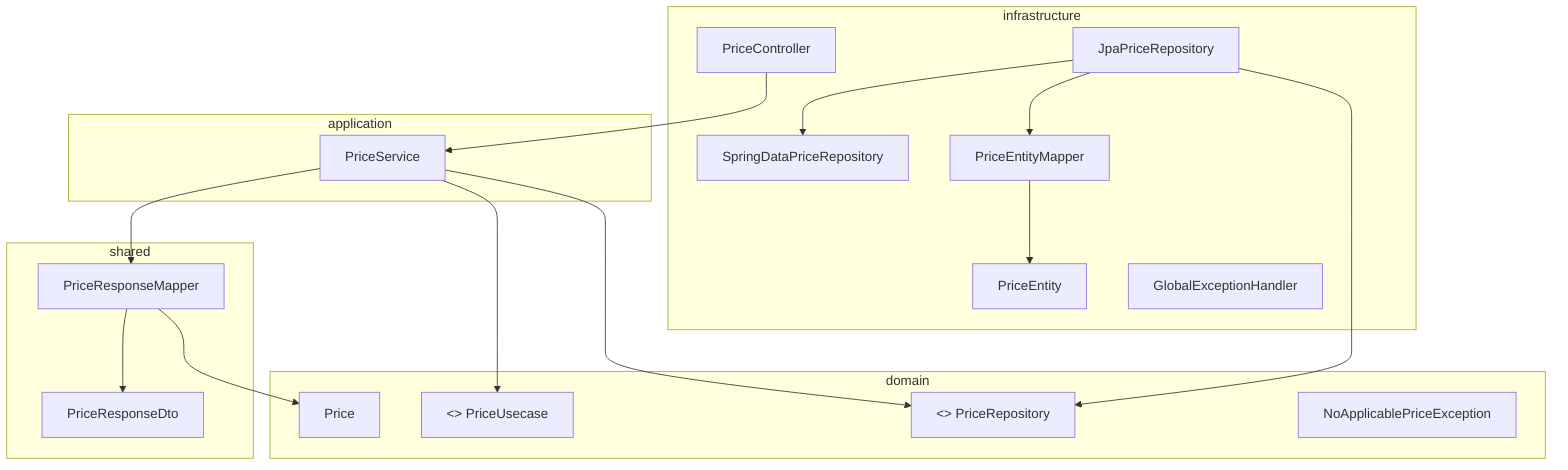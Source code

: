 graph TD
    subgraph domain
        DomainModel[Price]
        PortIn[<<interface>> PriceUsecase]
        PortOut[<<interface>> PriceRepository]
        Exception[NoApplicablePriceException]
    end

    subgraph application
        UseCaseService[PriceService]
    end

    subgraph infrastructure
        Controller[PriceController]
        JpaRepo[JpaPriceRepository]
        SpringDataRepo[SpringDataPriceRepository]
        Entity[PriceEntity]
        EntityMapper[PriceEntityMapper]
        ExceptionHandler[GlobalExceptionHandler]
    end

    subgraph shared
        Dto[PriceResponseDto]
        ResponseMapper[PriceResponseMapper]
    end

    Controller --> UseCaseService
    UseCaseService --> PortOut
    UseCaseService --> PortIn
    UseCaseService --> ResponseMapper
    JpaRepo --> SpringDataRepo
    JpaRepo --> PortOut
    JpaRepo --> EntityMapper
    EntityMapper --> Entity
    ResponseMapper --> Dto
    ResponseMapper --> DomainModel